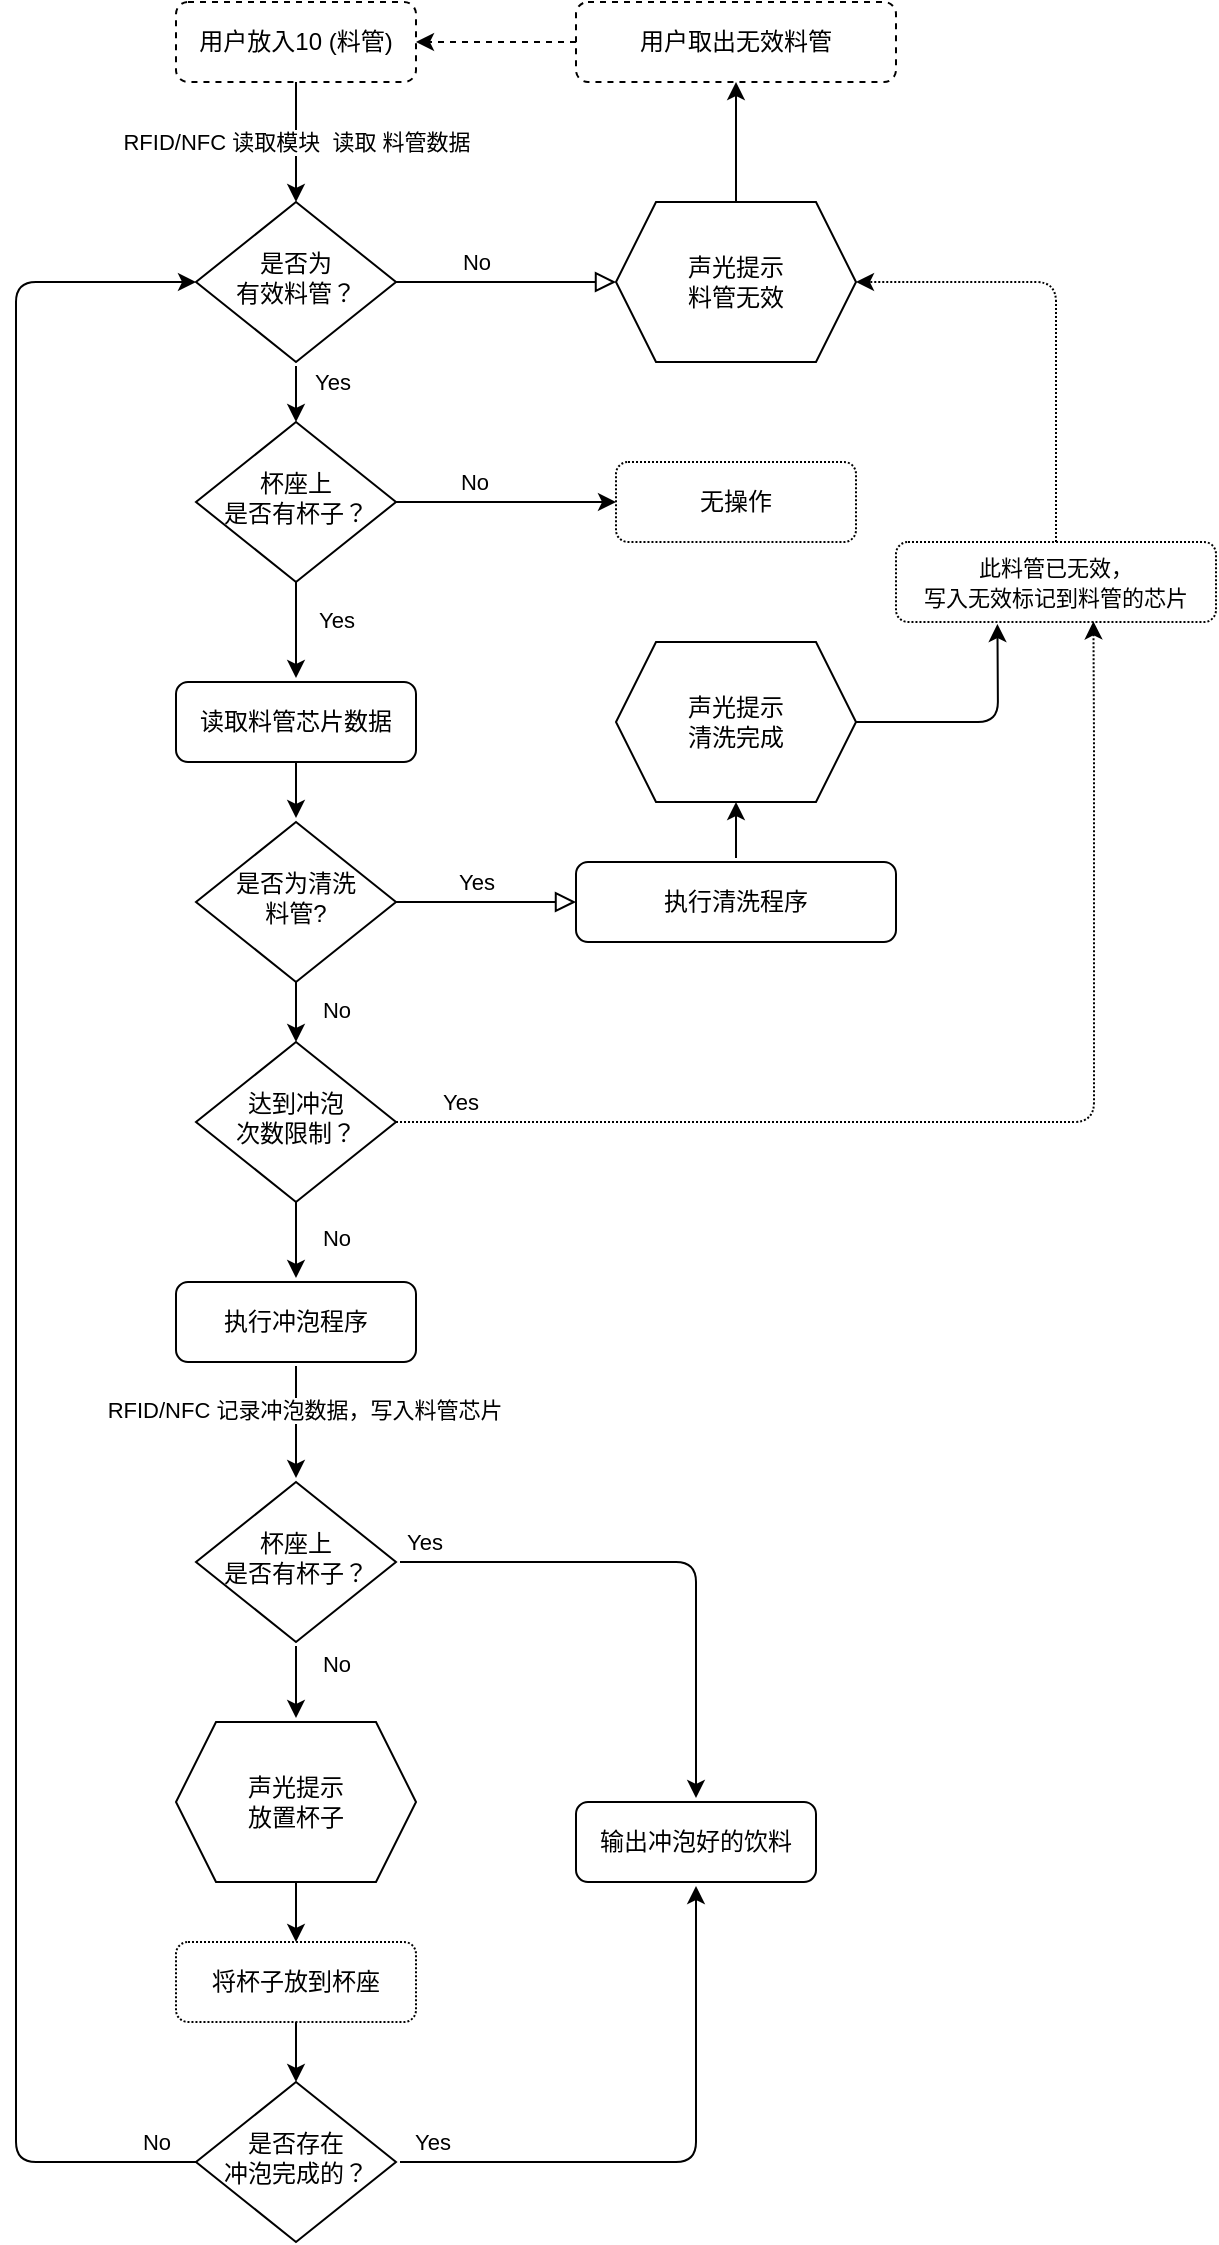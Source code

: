 <mxfile version="13.10.6" type="github">
  <diagram id="C5RBs43oDa-KdzZeNtuy" name="Page-1">
    <mxGraphModel dx="1420" dy="901" grid="1" gridSize="10" guides="1" tooltips="1" connect="1" arrows="1" fold="1" page="1" pageScale="1" pageWidth="827" pageHeight="1169" math="0" shadow="0">
      <root>
        <mxCell id="WIyWlLk6GJQsqaUBKTNV-0" />
        <mxCell id="WIyWlLk6GJQsqaUBKTNV-1" parent="WIyWlLk6GJQsqaUBKTNV-0" />
        <mxCell id="LZBA9C6CO-XnpW2mop-i-12" value="RFID/NFC 读取模块&amp;nbsp; 读取 料管数据" style="edgeStyle=orthogonalEdgeStyle;curved=0;rounded=1;sketch=0;orthogonalLoop=1;jettySize=auto;html=1;entryX=0.5;entryY=0;entryDx=0;entryDy=0;" edge="1" parent="WIyWlLk6GJQsqaUBKTNV-1" source="WIyWlLk6GJQsqaUBKTNV-3" target="WIyWlLk6GJQsqaUBKTNV-6">
          <mxGeometry relative="1" as="geometry">
            <mxPoint x="280" y="160" as="targetPoint" />
            <Array as="points" />
          </mxGeometry>
        </mxCell>
        <mxCell id="WIyWlLk6GJQsqaUBKTNV-3" value="用户放入10 (料管)" style="rounded=1;whiteSpace=wrap;html=1;fontSize=12;glass=0;strokeWidth=1;shadow=0;dashed=1;" parent="WIyWlLk6GJQsqaUBKTNV-1" vertex="1">
          <mxGeometry x="220" y="30" width="120" height="40" as="geometry" />
        </mxCell>
        <mxCell id="WIyWlLk6GJQsqaUBKTNV-5" value="No" style="edgeStyle=orthogonalEdgeStyle;rounded=0;html=1;jettySize=auto;orthogonalLoop=1;fontSize=11;endArrow=block;endFill=0;endSize=8;strokeWidth=1;shadow=0;labelBackgroundColor=none;entryX=0;entryY=0.5;entryDx=0;entryDy=0;" parent="WIyWlLk6GJQsqaUBKTNV-1" source="WIyWlLk6GJQsqaUBKTNV-6" target="LZBA9C6CO-XnpW2mop-i-78" edge="1">
          <mxGeometry x="-0.273" y="10" relative="1" as="geometry">
            <mxPoint as="offset" />
            <mxPoint x="420" y="300" as="targetPoint" />
          </mxGeometry>
        </mxCell>
        <mxCell id="LZBA9C6CO-XnpW2mop-i-25" value="" style="edgeStyle=orthogonalEdgeStyle;curved=1;sketch=0;orthogonalLoop=1;jettySize=auto;html=1;sourcePerimeterSpacing=2;targetPerimeterSpacing=2;entryX=0.5;entryY=0;entryDx=0;entryDy=0;" edge="1" parent="WIyWlLk6GJQsqaUBKTNV-1" source="WIyWlLk6GJQsqaUBKTNV-6" target="LZBA9C6CO-XnpW2mop-i-83">
          <mxGeometry relative="1" as="geometry">
            <mxPoint x="280" y="290" as="targetPoint" />
          </mxGeometry>
        </mxCell>
        <mxCell id="LZBA9C6CO-XnpW2mop-i-26" value="Yes" style="edgeLabel;html=1;align=center;verticalAlign=middle;resizable=0;points=[];" vertex="1" connectable="0" parent="LZBA9C6CO-XnpW2mop-i-25">
          <mxGeometry x="-0.174" y="1" relative="1" as="geometry">
            <mxPoint x="19" y="-8.13" as="offset" />
          </mxGeometry>
        </mxCell>
        <mxCell id="WIyWlLk6GJQsqaUBKTNV-6" value="是否为&lt;br&gt;有效料管？" style="rhombus;whiteSpace=wrap;html=1;shadow=0;fontFamily=Helvetica;fontSize=12;align=center;strokeWidth=1;spacing=6;spacingTop=-4;" parent="WIyWlLk6GJQsqaUBKTNV-1" vertex="1">
          <mxGeometry x="230" y="130" width="100" height="80" as="geometry" />
        </mxCell>
        <mxCell id="LZBA9C6CO-XnpW2mop-i-16" value="" style="edgeStyle=orthogonalEdgeStyle;curved=0;rounded=1;sketch=0;orthogonalLoop=1;jettySize=auto;html=1;exitX=0.5;exitY=0;exitDx=0;exitDy=0;" edge="1" parent="WIyWlLk6GJQsqaUBKTNV-1" source="LZBA9C6CO-XnpW2mop-i-78" target="LZBA9C6CO-XnpW2mop-i-15">
          <mxGeometry relative="1" as="geometry">
            <mxPoint x="500" y="280" as="sourcePoint" />
          </mxGeometry>
        </mxCell>
        <mxCell id="WIyWlLk6GJQsqaUBKTNV-9" value="Yes" style="edgeStyle=orthogonalEdgeStyle;rounded=0;html=1;jettySize=auto;orthogonalLoop=1;fontSize=11;endArrow=block;endFill=0;endSize=8;strokeWidth=1;shadow=0;labelBackgroundColor=none;entryX=0;entryY=0.5;entryDx=0;entryDy=0;" parent="WIyWlLk6GJQsqaUBKTNV-1" source="WIyWlLk6GJQsqaUBKTNV-10" target="WIyWlLk6GJQsqaUBKTNV-12" edge="1">
          <mxGeometry x="-0.111" y="10" relative="1" as="geometry">
            <mxPoint as="offset" />
            <mxPoint x="500" y="470" as="targetPoint" />
          </mxGeometry>
        </mxCell>
        <mxCell id="WIyWlLk6GJQsqaUBKTNV-10" value="是否为清洗&lt;br&gt;料管?" style="rhombus;whiteSpace=wrap;html=1;shadow=0;fontFamily=Helvetica;fontSize=12;align=center;strokeWidth=1;spacing=6;spacingTop=-4;" parent="WIyWlLk6GJQsqaUBKTNV-1" vertex="1">
          <mxGeometry x="230" y="440" width="100" height="80" as="geometry" />
        </mxCell>
        <mxCell id="LZBA9C6CO-XnpW2mop-i-30" value="" style="edgeStyle=orthogonalEdgeStyle;curved=1;sketch=0;orthogonalLoop=1;jettySize=auto;html=1;sourcePerimeterSpacing=2;targetPerimeterSpacing=2;exitX=0.5;exitY=1;exitDx=0;exitDy=0;" edge="1" parent="WIyWlLk6GJQsqaUBKTNV-1" source="LZBA9C6CO-XnpW2mop-i-37" target="WIyWlLk6GJQsqaUBKTNV-10">
          <mxGeometry x="0.035" y="100" relative="1" as="geometry">
            <mxPoint as="offset" />
          </mxGeometry>
        </mxCell>
        <mxCell id="LZBA9C6CO-XnpW2mop-i-39" value="" style="edgeStyle=orthogonalEdgeStyle;curved=1;sketch=0;orthogonalLoop=1;jettySize=auto;html=1;sourcePerimeterSpacing=2;targetPerimeterSpacing=2;exitX=0.5;exitY=1;exitDx=0;exitDy=0;" edge="1" parent="WIyWlLk6GJQsqaUBKTNV-1" source="LZBA9C6CO-XnpW2mop-i-83" target="LZBA9C6CO-XnpW2mop-i-37">
          <mxGeometry relative="1" as="geometry">
            <mxPoint x="280" y="332" as="sourcePoint" />
          </mxGeometry>
        </mxCell>
        <mxCell id="LZBA9C6CO-XnpW2mop-i-89" value="Yes" style="edgeLabel;html=1;align=center;verticalAlign=middle;resizable=0;points=[];" vertex="1" connectable="0" parent="LZBA9C6CO-XnpW2mop-i-39">
          <mxGeometry x="-0.236" relative="1" as="geometry">
            <mxPoint x="20" as="offset" />
          </mxGeometry>
        </mxCell>
        <mxCell id="LZBA9C6CO-XnpW2mop-i-50" value="" style="edgeStyle=orthogonalEdgeStyle;curved=1;sketch=0;orthogonalLoop=1;jettySize=auto;html=1;sourcePerimeterSpacing=2;targetPerimeterSpacing=2;entryX=0.5;entryY=1;entryDx=0;entryDy=0;" edge="1" parent="WIyWlLk6GJQsqaUBKTNV-1" source="WIyWlLk6GJQsqaUBKTNV-12" target="LZBA9C6CO-XnpW2mop-i-77">
          <mxGeometry relative="1" as="geometry">
            <mxPoint x="500" y="562" as="targetPoint" />
          </mxGeometry>
        </mxCell>
        <mxCell id="WIyWlLk6GJQsqaUBKTNV-12" value="执行清洗程序" style="rounded=1;whiteSpace=wrap;html=1;fontSize=12;glass=0;strokeWidth=1;shadow=0;" parent="WIyWlLk6GJQsqaUBKTNV-1" vertex="1">
          <mxGeometry x="420" y="460" width="160" height="40" as="geometry" />
        </mxCell>
        <mxCell id="LZBA9C6CO-XnpW2mop-i-46" style="edgeStyle=orthogonalEdgeStyle;sketch=0;orthogonalLoop=1;jettySize=auto;html=1;exitX=0;exitY=0.5;exitDx=0;exitDy=0;entryX=1;entryY=0.5;entryDx=0;entryDy=0;sourcePerimeterSpacing=2;targetPerimeterSpacing=2;dashed=1;rounded=1;" edge="1" parent="WIyWlLk6GJQsqaUBKTNV-1" source="LZBA9C6CO-XnpW2mop-i-15" target="WIyWlLk6GJQsqaUBKTNV-3">
          <mxGeometry relative="1" as="geometry" />
        </mxCell>
        <mxCell id="LZBA9C6CO-XnpW2mop-i-15" value="用户取出无效料管" style="rounded=1;whiteSpace=wrap;html=1;fontSize=12;glass=0;strokeWidth=1;shadow=0;dashed=1;" vertex="1" parent="WIyWlLk6GJQsqaUBKTNV-1">
          <mxGeometry x="420" y="30" width="160" height="40" as="geometry" />
        </mxCell>
        <mxCell id="LZBA9C6CO-XnpW2mop-i-37" value="读取料管芯片数据" style="rounded=1;whiteSpace=wrap;html=1;fontSize=12;glass=0;strokeWidth=1;shadow=0;" vertex="1" parent="WIyWlLk6GJQsqaUBKTNV-1">
          <mxGeometry x="220" y="370" width="120" height="40" as="geometry" />
        </mxCell>
        <mxCell id="LZBA9C6CO-XnpW2mop-i-41" value="" style="edgeStyle=orthogonalEdgeStyle;curved=1;sketch=0;orthogonalLoop=1;jettySize=auto;html=1;sourcePerimeterSpacing=2;targetPerimeterSpacing=2;exitX=0.5;exitY=1;exitDx=0;exitDy=0;entryX=0.5;entryY=0;entryDx=0;entryDy=0;" edge="1" parent="WIyWlLk6GJQsqaUBKTNV-1" source="WIyWlLk6GJQsqaUBKTNV-10" target="LZBA9C6CO-XnpW2mop-i-80">
          <mxGeometry relative="1" as="geometry">
            <mxPoint x="280" y="680" as="sourcePoint" />
            <mxPoint x="280" y="600" as="targetPoint" />
            <Array as="points" />
          </mxGeometry>
        </mxCell>
        <mxCell id="LZBA9C6CO-XnpW2mop-i-42" value="No" style="edgeLabel;html=1;align=center;verticalAlign=middle;resizable=0;points=[];" vertex="1" connectable="0" parent="LZBA9C6CO-XnpW2mop-i-41">
          <mxGeometry x="-0.111" y="1" relative="1" as="geometry">
            <mxPoint x="19" as="offset" />
          </mxGeometry>
        </mxCell>
        <mxCell id="LZBA9C6CO-XnpW2mop-i-68" value="" style="edgeStyle=orthogonalEdgeStyle;rounded=1;sketch=0;orthogonalLoop=1;jettySize=auto;html=1;sourcePerimeterSpacing=2;targetPerimeterSpacing=2;exitX=0.5;exitY=1;exitDx=0;exitDy=0;" edge="1" parent="WIyWlLk6GJQsqaUBKTNV-1" source="LZBA9C6CO-XnpW2mop-i-80" target="LZBA9C6CO-XnpW2mop-i-67">
          <mxGeometry relative="1" as="geometry">
            <mxPoint x="280" y="642" as="sourcePoint" />
          </mxGeometry>
        </mxCell>
        <mxCell id="LZBA9C6CO-XnpW2mop-i-69" value="No" style="edgeLabel;html=1;align=center;verticalAlign=middle;resizable=0;points=[];" vertex="1" connectable="0" parent="LZBA9C6CO-XnpW2mop-i-68">
          <mxGeometry x="-0.053" y="-3" relative="1" as="geometry">
            <mxPoint x="23" as="offset" />
          </mxGeometry>
        </mxCell>
        <mxCell id="LZBA9C6CO-XnpW2mop-i-54" value="" style="endArrow=classic;html=1;exitX=1;exitY=0.5;exitDx=0;exitDy=0;rounded=1;entryX=0.317;entryY=1.025;entryDx=0;entryDy=0;entryPerimeter=0;" edge="1" parent="WIyWlLk6GJQsqaUBKTNV-1" source="LZBA9C6CO-XnpW2mop-i-77" target="LZBA9C6CO-XnpW2mop-i-56">
          <mxGeometry width="50" height="50" relative="1" as="geometry">
            <mxPoint x="580" y="540" as="sourcePoint" />
            <mxPoint x="680" y="540" as="targetPoint" />
            <Array as="points">
              <mxPoint x="631" y="390" />
            </Array>
          </mxGeometry>
        </mxCell>
        <mxCell id="LZBA9C6CO-XnpW2mop-i-56" value="&lt;span style=&quot;font-size: 11px ; background-color: rgb(255 , 255 , 255)&quot;&gt;此料管已无效，&lt;br&gt;写入无效标记到料管的芯片&lt;/span&gt;" style="rounded=1;whiteSpace=wrap;html=1;dashed=1;dashPattern=1 1;sketch=0;" vertex="1" parent="WIyWlLk6GJQsqaUBKTNV-1">
          <mxGeometry x="580" y="300" width="160" height="40" as="geometry" />
        </mxCell>
        <mxCell id="LZBA9C6CO-XnpW2mop-i-60" value="" style="endArrow=classic;html=1;exitX=0.5;exitY=0;exitDx=0;exitDy=0;entryX=1;entryY=0.5;entryDx=0;entryDy=0;rounded=1;dashed=1;dashPattern=1 1;" edge="1" parent="WIyWlLk6GJQsqaUBKTNV-1" source="LZBA9C6CO-XnpW2mop-i-56" target="LZBA9C6CO-XnpW2mop-i-78">
          <mxGeometry width="50" height="50" relative="1" as="geometry">
            <mxPoint x="720" y="270" as="sourcePoint" />
            <mxPoint x="770" y="220" as="targetPoint" />
            <Array as="points">
              <mxPoint x="660" y="170" />
            </Array>
          </mxGeometry>
        </mxCell>
        <mxCell id="LZBA9C6CO-XnpW2mop-i-66" value="" style="endArrow=classic;html=1;rounded=1;dashed=1;dashPattern=1 1;exitX=1;exitY=0.5;exitDx=0;exitDy=0;entryX=0.617;entryY=0.992;entryDx=0;entryDy=0;entryPerimeter=0;" edge="1" parent="WIyWlLk6GJQsqaUBKTNV-1" source="LZBA9C6CO-XnpW2mop-i-80" target="LZBA9C6CO-XnpW2mop-i-56">
          <mxGeometry width="50" height="50" relative="1" as="geometry">
            <mxPoint x="560" y="630" as="sourcePoint" />
            <mxPoint x="700" y="440" as="targetPoint" />
            <Array as="points">
              <mxPoint x="679" y="590" />
              <mxPoint x="679" y="400" />
            </Array>
          </mxGeometry>
        </mxCell>
        <mxCell id="LZBA9C6CO-XnpW2mop-i-81" value="Yes" style="edgeLabel;html=1;align=center;verticalAlign=middle;resizable=0;points=[];" vertex="1" connectable="0" parent="LZBA9C6CO-XnpW2mop-i-66">
          <mxGeometry x="-0.686" y="3" relative="1" as="geometry">
            <mxPoint x="-62.67" y="-7" as="offset" />
          </mxGeometry>
        </mxCell>
        <mxCell id="LZBA9C6CO-XnpW2mop-i-92" value="" style="edgeStyle=orthogonalEdgeStyle;rounded=1;sketch=0;orthogonalLoop=1;jettySize=auto;html=1;sourcePerimeterSpacing=2;targetPerimeterSpacing=2;" edge="1" parent="WIyWlLk6GJQsqaUBKTNV-1" source="LZBA9C6CO-XnpW2mop-i-67" target="LZBA9C6CO-XnpW2mop-i-91">
          <mxGeometry relative="1" as="geometry" />
        </mxCell>
        <mxCell id="LZBA9C6CO-XnpW2mop-i-115" value="RFID/NFC 记录冲泡数据，写入料管芯片&lt;br&gt;" style="edgeLabel;html=1;align=center;verticalAlign=middle;resizable=0;points=[];" vertex="1" connectable="0" parent="LZBA9C6CO-XnpW2mop-i-92">
          <mxGeometry x="0.213" y="-4" relative="1" as="geometry">
            <mxPoint x="8" y="-12" as="offset" />
          </mxGeometry>
        </mxCell>
        <mxCell id="LZBA9C6CO-XnpW2mop-i-67" value="执行冲泡程序" style="rounded=1;whiteSpace=wrap;html=1;sketch=0;" vertex="1" parent="WIyWlLk6GJQsqaUBKTNV-1">
          <mxGeometry x="220" y="670" width="120" height="40" as="geometry" />
        </mxCell>
        <mxCell id="LZBA9C6CO-XnpW2mop-i-72" value="输出冲泡好的饮料" style="rounded=1;whiteSpace=wrap;html=1;sketch=0;" vertex="1" parent="WIyWlLk6GJQsqaUBKTNV-1">
          <mxGeometry x="420" y="930" width="120" height="40" as="geometry" />
        </mxCell>
        <mxCell id="LZBA9C6CO-XnpW2mop-i-77" value="&lt;span&gt;声光提示&lt;br&gt;清洗完成&lt;/span&gt;" style="shape=hexagon;perimeter=hexagonPerimeter2;whiteSpace=wrap;html=1;fixedSize=1;rounded=0;sketch=0;" vertex="1" parent="WIyWlLk6GJQsqaUBKTNV-1">
          <mxGeometry x="440" y="350" width="120" height="80" as="geometry" />
        </mxCell>
        <mxCell id="LZBA9C6CO-XnpW2mop-i-78" value="&lt;span&gt;声光提示&lt;br&gt;料管无效&lt;br&gt;&lt;/span&gt;" style="shape=hexagon;perimeter=hexagonPerimeter2;whiteSpace=wrap;html=1;fixedSize=1;rounded=0;sketch=0;" vertex="1" parent="WIyWlLk6GJQsqaUBKTNV-1">
          <mxGeometry x="440" y="130" width="120" height="80" as="geometry" />
        </mxCell>
        <mxCell id="LZBA9C6CO-XnpW2mop-i-80" value="达到冲泡&lt;br&gt;次数限制？" style="rhombus;whiteSpace=wrap;html=1;shadow=0;fontFamily=Helvetica;fontSize=12;align=center;strokeWidth=1;spacing=6;spacingTop=-4;" vertex="1" parent="WIyWlLk6GJQsqaUBKTNV-1">
          <mxGeometry x="230" y="550" width="100" height="80" as="geometry" />
        </mxCell>
        <mxCell id="LZBA9C6CO-XnpW2mop-i-85" value="No" style="edgeStyle=orthogonalEdgeStyle;rounded=1;sketch=0;orthogonalLoop=1;jettySize=auto;html=1;sourcePerimeterSpacing=2;targetPerimeterSpacing=2;exitX=1;exitY=0.5;exitDx=0;exitDy=0;entryX=0;entryY=0.5;entryDx=0;entryDy=0;" edge="1" parent="WIyWlLk6GJQsqaUBKTNV-1" source="LZBA9C6CO-XnpW2mop-i-83" target="LZBA9C6CO-XnpW2mop-i-97">
          <mxGeometry x="-0.282" y="10" relative="1" as="geometry">
            <mxPoint x="438.032" y="310.067" as="targetPoint" />
            <Array as="points">
              <mxPoint x="390" y="280" />
              <mxPoint x="390" y="280" />
            </Array>
            <mxPoint x="-1" as="offset" />
          </mxGeometry>
        </mxCell>
        <mxCell id="LZBA9C6CO-XnpW2mop-i-83" value="杯座上&lt;br&gt;是否有杯子？" style="rhombus;whiteSpace=wrap;html=1;shadow=0;fontFamily=Helvetica;fontSize=12;align=center;strokeWidth=1;spacing=6;spacingTop=-4;" vertex="1" parent="WIyWlLk6GJQsqaUBKTNV-1">
          <mxGeometry x="230" y="240" width="100" height="80" as="geometry" />
        </mxCell>
        <mxCell id="LZBA9C6CO-XnpW2mop-i-93" value="" style="edgeStyle=orthogonalEdgeStyle;rounded=1;sketch=0;orthogonalLoop=1;jettySize=auto;html=1;sourcePerimeterSpacing=2;targetPerimeterSpacing=2;" edge="1" parent="WIyWlLk6GJQsqaUBKTNV-1" source="LZBA9C6CO-XnpW2mop-i-91" target="LZBA9C6CO-XnpW2mop-i-72">
          <mxGeometry relative="1" as="geometry" />
        </mxCell>
        <mxCell id="LZBA9C6CO-XnpW2mop-i-94" value="Yes" style="edgeLabel;html=1;align=center;verticalAlign=middle;resizable=0;points=[];" vertex="1" connectable="0" parent="LZBA9C6CO-XnpW2mop-i-93">
          <mxGeometry x="0.058" y="-4" relative="1" as="geometry">
            <mxPoint x="-128.67" y="-14" as="offset" />
          </mxGeometry>
        </mxCell>
        <mxCell id="LZBA9C6CO-XnpW2mop-i-98" value="" style="edgeStyle=orthogonalEdgeStyle;rounded=1;sketch=0;orthogonalLoop=1;jettySize=auto;html=1;sourcePerimeterSpacing=2;targetPerimeterSpacing=2;" edge="1" parent="WIyWlLk6GJQsqaUBKTNV-1" source="LZBA9C6CO-XnpW2mop-i-91" target="LZBA9C6CO-XnpW2mop-i-95">
          <mxGeometry relative="1" as="geometry" />
        </mxCell>
        <mxCell id="LZBA9C6CO-XnpW2mop-i-99" value="No" style="edgeLabel;html=1;align=center;verticalAlign=middle;resizable=0;points=[];" vertex="1" connectable="0" parent="LZBA9C6CO-XnpW2mop-i-98">
          <mxGeometry x="-0.17" y="4" relative="1" as="geometry">
            <mxPoint x="16" y="-6" as="offset" />
          </mxGeometry>
        </mxCell>
        <mxCell id="LZBA9C6CO-XnpW2mop-i-91" value="杯座上&lt;br&gt;是否有杯子？" style="rhombus;whiteSpace=wrap;html=1;shadow=0;fontFamily=Helvetica;fontSize=12;align=center;strokeWidth=1;spacing=6;spacingTop=-4;" vertex="1" parent="WIyWlLk6GJQsqaUBKTNV-1">
          <mxGeometry x="230" y="770" width="100" height="80" as="geometry" />
        </mxCell>
        <mxCell id="LZBA9C6CO-XnpW2mop-i-97" value="无操作" style="rounded=1;whiteSpace=wrap;html=1;sketch=0;dashed=1;dashPattern=1 1;" vertex="1" parent="WIyWlLk6GJQsqaUBKTNV-1">
          <mxGeometry x="440" y="260" width="120" height="40" as="geometry" />
        </mxCell>
        <mxCell id="LZBA9C6CO-XnpW2mop-i-113" style="edgeStyle=orthogonalEdgeStyle;rounded=1;sketch=0;orthogonalLoop=1;jettySize=auto;html=1;exitX=0.5;exitY=1;exitDx=0;exitDy=0;entryX=0.5;entryY=0;entryDx=0;entryDy=0;sourcePerimeterSpacing=2;targetPerimeterSpacing=2;" edge="1" parent="WIyWlLk6GJQsqaUBKTNV-1" source="LZBA9C6CO-XnpW2mop-i-100" target="LZBA9C6CO-XnpW2mop-i-112">
          <mxGeometry relative="1" as="geometry" />
        </mxCell>
        <mxCell id="LZBA9C6CO-XnpW2mop-i-100" value="将杯子放到杯座" style="rounded=1;whiteSpace=wrap;html=1;dashed=1;dashPattern=1 1;sketch=0;" vertex="1" parent="WIyWlLk6GJQsqaUBKTNV-1">
          <mxGeometry x="220" y="1000" width="120" height="40" as="geometry" />
        </mxCell>
        <mxCell id="LZBA9C6CO-XnpW2mop-i-111" style="edgeStyle=orthogonalEdgeStyle;rounded=1;sketch=0;orthogonalLoop=1;jettySize=auto;html=1;exitX=0.5;exitY=1;exitDx=0;exitDy=0;entryX=0.5;entryY=0;entryDx=0;entryDy=0;sourcePerimeterSpacing=2;targetPerimeterSpacing=2;" edge="1" parent="WIyWlLk6GJQsqaUBKTNV-1" source="LZBA9C6CO-XnpW2mop-i-95" target="LZBA9C6CO-XnpW2mop-i-100">
          <mxGeometry relative="1" as="geometry" />
        </mxCell>
        <mxCell id="LZBA9C6CO-XnpW2mop-i-95" value="&lt;span&gt;声光提示&lt;br&gt;放置杯子&lt;br&gt;&lt;/span&gt;" style="shape=hexagon;perimeter=hexagonPerimeter2;whiteSpace=wrap;html=1;fixedSize=1;rounded=0;sketch=0;" vertex="1" parent="WIyWlLk6GJQsqaUBKTNV-1">
          <mxGeometry x="220" y="890" width="120" height="80" as="geometry" />
        </mxCell>
        <mxCell id="LZBA9C6CO-XnpW2mop-i-114" style="edgeStyle=orthogonalEdgeStyle;rounded=1;sketch=0;orthogonalLoop=1;jettySize=auto;html=1;exitX=0;exitY=0.5;exitDx=0;exitDy=0;entryX=0;entryY=0.5;entryDx=0;entryDy=0;sourcePerimeterSpacing=2;targetPerimeterSpacing=2;" edge="1" parent="WIyWlLk6GJQsqaUBKTNV-1" source="LZBA9C6CO-XnpW2mop-i-112" target="WIyWlLk6GJQsqaUBKTNV-6">
          <mxGeometry relative="1" as="geometry">
            <Array as="points">
              <mxPoint x="140" y="1110" />
              <mxPoint x="140" y="170" />
            </Array>
          </mxGeometry>
        </mxCell>
        <mxCell id="LZBA9C6CO-XnpW2mop-i-118" value="No" style="edgeLabel;html=1;align=center;verticalAlign=middle;resizable=0;points=[];" vertex="1" connectable="0" parent="LZBA9C6CO-XnpW2mop-i-114">
          <mxGeometry x="-0.95" relative="1" as="geometry">
            <mxPoint x="7.78" y="-10" as="offset" />
          </mxGeometry>
        </mxCell>
        <mxCell id="LZBA9C6CO-XnpW2mop-i-116" value="" style="edgeStyle=orthogonalEdgeStyle;rounded=1;sketch=0;orthogonalLoop=1;jettySize=auto;html=1;sourcePerimeterSpacing=2;targetPerimeterSpacing=2;" edge="1" parent="WIyWlLk6GJQsqaUBKTNV-1" source="LZBA9C6CO-XnpW2mop-i-112" target="LZBA9C6CO-XnpW2mop-i-72">
          <mxGeometry relative="1" as="geometry" />
        </mxCell>
        <mxCell id="LZBA9C6CO-XnpW2mop-i-117" value="Yes" style="edgeLabel;html=1;align=center;verticalAlign=middle;resizable=0;points=[];" vertex="1" connectable="0" parent="LZBA9C6CO-XnpW2mop-i-116">
          <mxGeometry x="-0.282" relative="1" as="geometry">
            <mxPoint x="-86.44" y="-10" as="offset" />
          </mxGeometry>
        </mxCell>
        <mxCell id="LZBA9C6CO-XnpW2mop-i-112" value="是否存在&lt;br&gt;冲泡完成的？" style="rhombus;whiteSpace=wrap;html=1;shadow=0;fontFamily=Helvetica;fontSize=12;align=center;strokeWidth=1;spacing=6;spacingTop=-4;" vertex="1" parent="WIyWlLk6GJQsqaUBKTNV-1">
          <mxGeometry x="230" y="1070" width="100" height="80" as="geometry" />
        </mxCell>
      </root>
    </mxGraphModel>
  </diagram>
</mxfile>
